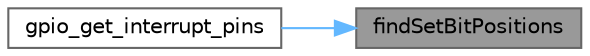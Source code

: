 digraph "findSetBitPositions"
{
 // LATEX_PDF_SIZE
  bgcolor="transparent";
  edge [fontname=Helvetica,fontsize=10,labelfontname=Helvetica,labelfontsize=10];
  node [fontname=Helvetica,fontsize=10,shape=box,height=0.2,width=0.4];
  rankdir="RL";
  Node1 [id="Node000001",label="findSetBitPositions",height=0.2,width=0.4,color="gray40", fillcolor="grey60", style="filled", fontcolor="black",tooltip=" "];
  Node1 -> Node2 [id="edge1_Node000001_Node000002",dir="back",color="steelblue1",style="solid",tooltip=" "];
  Node2 [id="Node000002",label="gpio_get_interrupt_pins",height=0.2,width=0.4,color="grey40", fillcolor="white", style="filled",URL="$group__INTERRUPTS.html#ga2cf986179937a9212f96b28d013158bf",tooltip="Gets all pins on which an interrupt occurred."];
}
